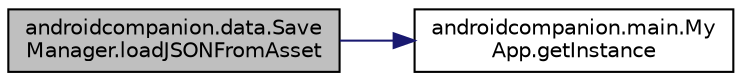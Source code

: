 digraph "androidcompanion.data.SaveManager.loadJSONFromAsset"
{
  edge [fontname="Helvetica",fontsize="10",labelfontname="Helvetica",labelfontsize="10"];
  node [fontname="Helvetica",fontsize="10",shape=record];
  rankdir="LR";
  Node16 [label="androidcompanion.data.Save\lManager.loadJSONFromAsset",height=0.2,width=0.4,color="black", fillcolor="grey75", style="filled", fontcolor="black"];
  Node16 -> Node17 [color="midnightblue",fontsize="10",style="solid",fontname="Helvetica"];
  Node17 [label="androidcompanion.main.My\lApp.getInstance",height=0.2,width=0.4,color="black", fillcolor="white", style="filled",URL="$classandroidcompanion_1_1main_1_1_my_app.html#a3e5733343ca4778771632282f1507197"];
}
